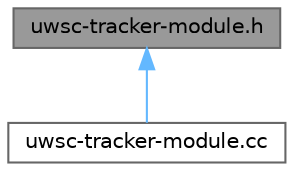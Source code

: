 digraph "uwsc-tracker-module.h"
{
 // LATEX_PDF_SIZE
  bgcolor="transparent";
  edge [fontname=Helvetica,fontsize=10,labelfontname=Helvetica,labelfontsize=10];
  node [fontname=Helvetica,fontsize=10,shape=box,height=0.2,width=0.4];
  Node1 [id="Node000001",label="uwsc-tracker-module.h",height=0.2,width=0.4,color="gray40", fillcolor="grey60", style="filled", fontcolor="black",tooltip="Provides the definition of the class UWSCTRACKER."];
  Node1 -> Node2 [id="edge1_Node000001_Node000002",dir="back",color="steelblue1",style="solid",tooltip=" "];
  Node2 [id="Node000002",label="uwsc-tracker-module.cc",height=0.2,width=0.4,color="grey40", fillcolor="white", style="filled",URL="$uwsc-tracker-module_8cc.html",tooltip="Provides the UWSCTRACKER class implementation."];
}
